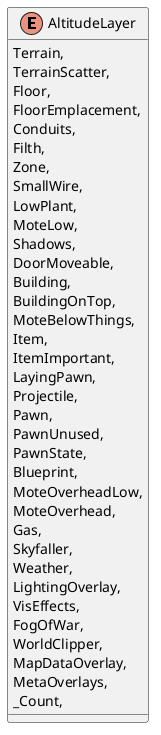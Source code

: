 @startuml
enum AltitudeLayer {
    Terrain,
    TerrainScatter,
    Floor,
    FloorEmplacement,
    Conduits,
    Filth,
    Zone,
    SmallWire,
    LowPlant,
    MoteLow,
    Shadows,
    DoorMoveable,
    Building,
    BuildingOnTop,
    MoteBelowThings,
    Item,
    ItemImportant,
    LayingPawn,
    Projectile,
    Pawn,
    PawnUnused,
    PawnState,
    Blueprint,
    MoteOverheadLow,
    MoteOverhead,
    Gas,
    Skyfaller,
    Weather,
    LightingOverlay,
    VisEffects,
    FogOfWar,
    WorldClipper,
    MapDataOverlay,
    MetaOverlays,
    _Count,
}
@enduml
